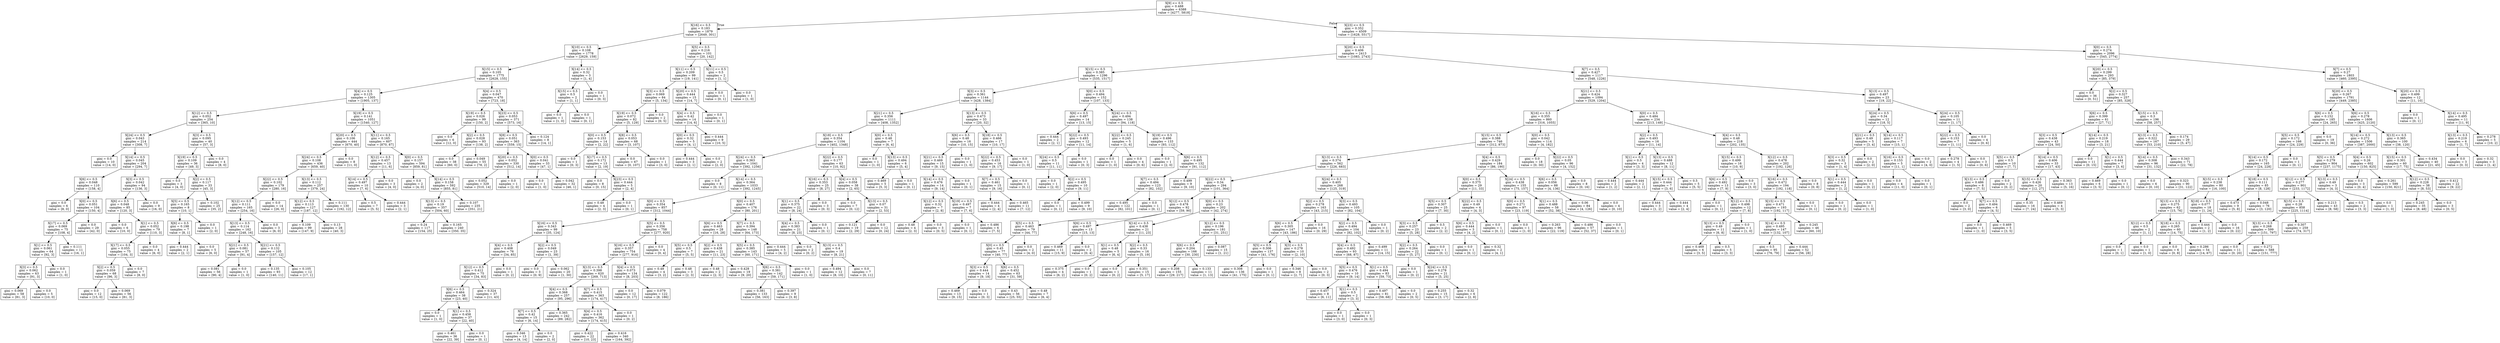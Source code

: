 digraph Tree {
node [shape=box] ;
0 [label="X[9] <= 0.5\ngini = 0.488\nsamples = 6388\nvalue = [4277, 5818]"] ;
1 [label="X[16] <= 0.5\ngini = 0.183\nsamples = 1879\nvalue = [2649, 301]"] ;
0 -> 1 [labeldistance=2.5, labelangle=45, headlabel="True"] ;
2 [label="X[10] <= 0.5\ngini = 0.108\nsamples = 1778\nvalue = [2629, 159]"] ;
1 -> 2 ;
3 [label="X[15] <= 0.5\ngini = 0.105\nsamples = 1775\nvalue = [2628, 155]"] ;
2 -> 3 ;
4 [label="X[4] <= 0.5\ngini = 0.125\nsamples = 1305\nvalue = [1905, 137]"] ;
3 -> 4 ;
5 [label="X[12] <= 0.5\ngini = 0.052\nsamples = 254\nvalue = [365, 10]"] ;
4 -> 5 ;
6 [label="X[24] <= 0.5\ngini = 0.043\nsamples = 214\nvalue = [308, 7]"] ;
5 -> 6 ;
7 [label="gini = 0.0\nsamples = 10\nvalue = [14, 0]"] ;
6 -> 7 ;
8 [label="X[14] <= 0.5\ngini = 0.045\nsamples = 204\nvalue = [294, 7]"] ;
6 -> 8 ;
9 [label="X[6] <= 0.5\ngini = 0.048\nsamples = 110\nvalue = [158, 4]"] ;
8 -> 9 ;
10 [label="gini = 0.0\nsamples = 6\nvalue = [8, 0]"] ;
9 -> 10 ;
11 [label="X[0] <= 0.5\ngini = 0.051\nsamples = 104\nvalue = [150, 4]"] ;
9 -> 11 ;
12 [label="X[17] <= 0.5\ngini = 0.069\nsamples = 75\nvalue = [108, 4]"] ;
11 -> 12 ;
13 [label="X[1] <= 0.5\ngini = 0.061\nsamples = 64\nvalue = [92, 3]"] ;
12 -> 13 ;
14 [label="X[3] <= 0.5\ngini = 0.062\nsamples = 63\nvalue = [91, 3]"] ;
13 -> 14 ;
15 [label="gini = 0.069\nsamples = 58\nvalue = [81, 3]"] ;
14 -> 15 ;
16 [label="gini = 0.0\nsamples = 5\nvalue = [10, 0]"] ;
14 -> 16 ;
17 [label="gini = 0.0\nsamples = 1\nvalue = [1, 0]"] ;
13 -> 17 ;
18 [label="gini = 0.111\nsamples = 11\nvalue = [16, 1]"] ;
12 -> 18 ;
19 [label="gini = 0.0\nsamples = 29\nvalue = [42, 0]"] ;
11 -> 19 ;
20 [label="X[3] <= 0.5\ngini = 0.042\nsamples = 94\nvalue = [136, 3]"] ;
8 -> 20 ;
21 [label="X[6] <= 0.5\ngini = 0.048\nsamples = 85\nvalue = [120, 3]"] ;
20 -> 21 ;
22 [label="gini = 0.0\nsamples = 6\nvalue = [10, 0]"] ;
21 -> 22 ;
23 [label="X[1] <= 0.5\ngini = 0.052\nsamples = 79\nvalue = [110, 3]"] ;
21 -> 23 ;
24 [label="X[17] <= 0.5\ngini = 0.055\nsamples = 75\nvalue = [104, 3]"] ;
23 -> 24 ;
25 [label="X[2] <= 0.5\ngini = 0.059\nsamples = 68\nvalue = [96, 3]"] ;
24 -> 25 ;
26 [label="gini = 0.0\nsamples = 12\nvalue = [15, 0]"] ;
25 -> 26 ;
27 [label="gini = 0.069\nsamples = 56\nvalue = [81, 3]"] ;
25 -> 27 ;
28 [label="gini = 0.0\nsamples = 7\nvalue = [8, 0]"] ;
24 -> 28 ;
29 [label="gini = 0.0\nsamples = 4\nvalue = [6, 0]"] ;
23 -> 29 ;
30 [label="gini = 0.0\nsamples = 9\nvalue = [16, 0]"] ;
20 -> 30 ;
31 [label="X[3] <= 0.5\ngini = 0.095\nsamples = 40\nvalue = [57, 3]"] ;
5 -> 31 ;
32 [label="X[19] <= 0.5\ngini = 0.109\nsamples = 36\nvalue = [49, 3]"] ;
31 -> 32 ;
33 [label="gini = 0.0\nsamples = 3\nvalue = [4, 0]"] ;
32 -> 33 ;
34 [label="X[2] <= 0.5\ngini = 0.117\nsamples = 33\nvalue = [45, 3]"] ;
32 -> 34 ;
35 [label="X[5] <= 0.5\ngini = 0.165\nsamples = 8\nvalue = [10, 1]"] ;
34 -> 35 ;
36 [label="X[6] <= 0.5\ngini = 0.198\nsamples = 7\nvalue = [8, 1]"] ;
35 -> 36 ;
37 [label="gini = 0.444\nsamples = 2\nvalue = [2, 1]"] ;
36 -> 37 ;
38 [label="gini = 0.0\nsamples = 5\nvalue = [6, 0]"] ;
36 -> 38 ;
39 [label="gini = 0.0\nsamples = 1\nvalue = [2, 0]"] ;
35 -> 39 ;
40 [label="gini = 0.102\nsamples = 25\nvalue = [35, 2]"] ;
34 -> 40 ;
41 [label="gini = 0.0\nsamples = 4\nvalue = [8, 0]"] ;
31 -> 41 ;
42 [label="X[19] <= 0.5\ngini = 0.141\nsamples = 1051\nvalue = [1540, 127]"] ;
4 -> 42 ;
43 [label="X[20] <= 0.5\ngini = 0.106\nsamples = 444\nvalue = [670, 40]"] ;
42 -> 43 ;
44 [label="X[24] <= 0.5\ngini = 0.108\nsamples = 436\nvalue = [659, 40]"] ;
43 -> 44 ;
45 [label="X[22] <= 0.5\ngini = 0.102\nsamples = 179\nvalue = [280, 16]"] ;
44 -> 45 ;
46 [label="X[12] <= 0.5\ngini = 0.111\nsamples = 165\nvalue = [254, 16]"] ;
45 -> 46 ;
47 [label="X[13] <= 0.5\ngini = 0.114\nsamples = 162\nvalue = [248, 16]"] ;
46 -> 47 ;
48 [label="X[21] <= 0.5\ngini = 0.081\nsamples = 57\nvalue = [91, 4]"] ;
47 -> 48 ;
49 [label="gini = 0.081\nsamples = 56\nvalue = [90, 4]"] ;
48 -> 49 ;
50 [label="gini = 0.0\nsamples = 1\nvalue = [1, 0]"] ;
48 -> 50 ;
51 [label="X[21] <= 0.5\ngini = 0.132\nsamples = 105\nvalue = [157, 12]"] ;
47 -> 51 ;
52 [label="gini = 0.135\nsamples = 93\nvalue = [140, 11]"] ;
51 -> 52 ;
53 [label="gini = 0.105\nsamples = 12\nvalue = [17, 1]"] ;
51 -> 53 ;
54 [label="gini = 0.0\nsamples = 3\nvalue = [6, 0]"] ;
46 -> 54 ;
55 [label="gini = 0.0\nsamples = 14\nvalue = [26, 0]"] ;
45 -> 55 ;
56 [label="X[13] <= 0.5\ngini = 0.112\nsamples = 257\nvalue = [379, 24]"] ;
44 -> 56 ;
57 [label="X[12] <= 0.5\ngini = 0.113\nsamples = 127\nvalue = [187, 12]"] ;
56 -> 57 ;
58 [label="gini = 0.109\nsamples = 99\nvalue = [147, 9]"] ;
57 -> 58 ;
59 [label="gini = 0.13\nsamples = 28\nvalue = [40, 3]"] ;
57 -> 59 ;
60 [label="gini = 0.111\nsamples = 130\nvalue = [192, 12]"] ;
56 -> 60 ;
61 [label="gini = 0.0\nsamples = 8\nvalue = [11, 0]"] ;
43 -> 61 ;
62 [label="X[11] <= 0.5\ngini = 0.165\nsamples = 607\nvalue = [870, 87]"] ;
42 -> 62 ;
63 [label="X[12] <= 0.5\ngini = 0.457\nsamples = 13\nvalue = [11, 6]"] ;
62 -> 63 ;
64 [label="X[14] <= 0.5\ngini = 0.497\nsamples = 10\nvalue = [7, 6]"] ;
63 -> 64 ;
65 [label="gini = 0.5\nsamples = 7\nvalue = [5, 5]"] ;
64 -> 65 ;
66 [label="gini = 0.444\nsamples = 3\nvalue = [2, 1]"] ;
64 -> 66 ;
67 [label="gini = 0.0\nsamples = 3\nvalue = [4, 0]"] ;
63 -> 67 ;
68 [label="X[0] <= 0.5\ngini = 0.157\nsamples = 594\nvalue = [859, 81]"] ;
62 -> 68 ;
69 [label="gini = 0.0\nsamples = 2\nvalue = [4, 0]"] ;
68 -> 69 ;
70 [label="X[14] <= 0.5\ngini = 0.158\nsamples = 592\nvalue = [855, 81]"] ;
68 -> 70 ;
71 [label="X[13] <= 0.5\ngini = 0.19\nsamples = 357\nvalue = [504, 60]"] ;
70 -> 71 ;
72 [label="gini = 0.24\nsamples = 117\nvalue = [154, 25]"] ;
71 -> 72 ;
73 [label="gini = 0.165\nsamples = 240\nvalue = [350, 35]"] ;
71 -> 73 ;
74 [label="gini = 0.107\nsamples = 235\nvalue = [351, 21]"] ;
70 -> 74 ;
75 [label="X[4] <= 0.5\ngini = 0.047\nsamples = 470\nvalue = [723, 18]"] ;
3 -> 75 ;
76 [label="X[19] <= 0.5\ngini = 0.026\nsamples = 99\nvalue = [150, 2]"] ;
75 -> 76 ;
77 [label="gini = 0.0\nsamples = 6\nvalue = [12, 0]"] ;
76 -> 77 ;
78 [label="X[2] <= 0.5\ngini = 0.028\nsamples = 93\nvalue = [138, 2]"] ;
76 -> 78 ;
79 [label="gini = 0.0\nsamples = 38\nvalue = [60, 0]"] ;
78 -> 79 ;
80 [label="gini = 0.049\nsamples = 55\nvalue = [78, 2]"] ;
78 -> 80 ;
81 [label="X[23] <= 0.5\ngini = 0.053\nsamples = 371\nvalue = [573, 16]"] ;
75 -> 81 ;
82 [label="X[8] <= 0.5\ngini = 0.051\nsamples = 363\nvalue = [559, 15]"] ;
81 -> 82 ;
83 [label="X[20] <= 0.5\ngini = 0.052\nsamples = 330\nvalue = [512, 14]"] ;
82 -> 83 ;
84 [label="gini = 0.052\nsamples = 329\nvalue = [510, 14]"] ;
83 -> 84 ;
85 [label="gini = 0.0\nsamples = 1\nvalue = [2, 0]"] ;
83 -> 85 ;
86 [label="X[0] <= 0.5\ngini = 0.041\nsamples = 33\nvalue = [47, 1]"] ;
82 -> 86 ;
87 [label="gini = 0.0\nsamples = 1\nvalue = [1, 0]"] ;
86 -> 87 ;
88 [label="gini = 0.042\nsamples = 32\nvalue = [46, 1]"] ;
86 -> 88 ;
89 [label="gini = 0.124\nsamples = 8\nvalue = [14, 1]"] ;
81 -> 89 ;
90 [label="X[14] <= 0.5\ngini = 0.32\nsamples = 3\nvalue = [1, 4]"] ;
2 -> 90 ;
91 [label="X[15] <= 0.5\ngini = 0.5\nsamples = 2\nvalue = [1, 1]"] ;
90 -> 91 ;
92 [label="gini = 0.0\nsamples = 1\nvalue = [1, 0]"] ;
91 -> 92 ;
93 [label="gini = 0.0\nsamples = 1\nvalue = [0, 1]"] ;
91 -> 93 ;
94 [label="gini = 0.0\nsamples = 1\nvalue = [0, 3]"] ;
90 -> 94 ;
95 [label="X[5] <= 0.5\ngini = 0.216\nsamples = 101\nvalue = [20, 142]"] ;
1 -> 95 ;
96 [label="X[11] <= 0.5\ngini = 0.209\nsamples = 99\nvalue = [19, 141]"] ;
95 -> 96 ;
97 [label="X[3] <= 0.5\ngini = 0.069\nsamples = 84\nvalue = [5, 134]"] ;
96 -> 97 ;
98 [label="X[19] <= 0.5\ngini = 0.072\nsamples = 82\nvalue = [5, 129]"] ;
97 -> 98 ;
99 [label="X[0] <= 0.5\ngini = 0.153\nsamples = 14\nvalue = [2, 22]"] ;
98 -> 99 ;
100 [label="gini = 0.0\nsamples = 1\nvalue = [0, 3]"] ;
99 -> 100 ;
101 [label="X[17] <= 0.5\ngini = 0.172\nsamples = 13\nvalue = [2, 19]"] ;
99 -> 101 ;
102 [label="gini = 0.0\nsamples = 8\nvalue = [0, 15]"] ;
101 -> 102 ;
103 [label="X[23] <= 0.5\ngini = 0.444\nsamples = 5\nvalue = [2, 4]"] ;
101 -> 103 ;
104 [label="gini = 0.48\nsamples = 4\nvalue = [2, 3]"] ;
103 -> 104 ;
105 [label="gini = 0.0\nsamples = 1\nvalue = [0, 1]"] ;
103 -> 105 ;
106 [label="X[8] <= 0.5\ngini = 0.053\nsamples = 68\nvalue = [3, 107]"] ;
98 -> 106 ;
107 [label="gini = 0.0\nsamples = 67\nvalue = [0, 107]"] ;
106 -> 107 ;
108 [label="gini = 0.0\nsamples = 1\nvalue = [3, 0]"] ;
106 -> 108 ;
109 [label="gini = 0.0\nsamples = 2\nvalue = [0, 5]"] ;
97 -> 109 ;
110 [label="X[20] <= 0.5\ngini = 0.444\nsamples = 15\nvalue = [14, 7]"] ;
96 -> 110 ;
111 [label="X[4] <= 0.5\ngini = 0.42\nsamples = 14\nvalue = [14, 6]"] ;
110 -> 111 ;
112 [label="X[0] <= 0.5\ngini = 0.32\nsamples = 5\nvalue = [4, 1]"] ;
111 -> 112 ;
113 [label="gini = 0.444\nsamples = 3\nvalue = [2, 1]"] ;
112 -> 113 ;
114 [label="gini = 0.0\nsamples = 2\nvalue = [2, 0]"] ;
112 -> 114 ;
115 [label="gini = 0.444\nsamples = 9\nvalue = [10, 5]"] ;
111 -> 115 ;
116 [label="gini = 0.0\nsamples = 1\nvalue = [0, 1]"] ;
110 -> 116 ;
117 [label="X[11] <= 0.5\ngini = 0.5\nsamples = 2\nvalue = [1, 1]"] ;
95 -> 117 ;
118 [label="gini = 0.0\nsamples = 1\nvalue = [0, 1]"] ;
117 -> 118 ;
119 [label="gini = 0.0\nsamples = 1\nvalue = [1, 0]"] ;
117 -> 119 ;
120 [label="X[23] <= 0.5\ngini = 0.352\nsamples = 4509\nvalue = [1628, 5517]"] ;
0 -> 120 [labeldistance=2.5, labelangle=-45, headlabel="False"] ;
121 [label="X[20] <= 0.5\ngini = 0.406\nsamples = 2413\nvalue = [1083, 2743]"] ;
120 -> 121 ;
122 [label="X[15] <= 0.5\ngini = 0.385\nsamples = 1296\nvalue = [535, 1517]"] ;
121 -> 122 ;
123 [label="X[3] <= 0.5\ngini = 0.361\nsamples = 1144\nvalue = [428, 1384]"] ;
122 -> 123 ;
124 [label="X[21] <= 0.5\ngini = 0.356\nsamples = 1111\nvalue = [408, 1352]"] ;
123 -> 124 ;
125 [label="X[18] <= 0.5\ngini = 0.354\nsamples = 1104\nvalue = [402, 1348]"] ;
124 -> 125 ;
126 [label="X[24] <= 0.5\ngini = 0.363\nsamples = 1041\nvalue = [392, 1256]"] ;
125 -> 126 ;
127 [label="gini = 0.0\nsamples = 8\nvalue = [0, 11]"] ;
126 -> 127 ;
128 [label="X[14] <= 0.5\ngini = 0.364\nsamples = 1033\nvalue = [392, 1245]"] ;
126 -> 128 ;
129 [label="X[0] <= 0.5\ngini = 0.354\nsamples = 857\nvalue = [312, 1044]"] ;
128 -> 129 ;
130 [label="X[16] <= 0.5\ngini = 0.343\nsamples = 99\nvalue = [35, 124]"] ;
129 -> 130 ;
131 [label="X[4] <= 0.5\ngini = 0.408\nsamples = 76\nvalue = [34, 85]"] ;
130 -> 131 ;
132 [label="X[12] <= 0.5\ngini = 0.412\nsamples = 75\nvalue = [34, 83]"] ;
131 -> 132 ;
133 [label="X[6] <= 0.5\ngini = 0.464\nsamples = 38\nvalue = [23, 40]"] ;
132 -> 133 ;
134 [label="gini = 0.0\nsamples = 1\nvalue = [1, 0]"] ;
133 -> 134 ;
135 [label="X[1] <= 0.5\ngini = 0.458\nsamples = 37\nvalue = [22, 40]"] ;
133 -> 135 ;
136 [label="gini = 0.461\nsamples = 36\nvalue = [22, 39]"] ;
135 -> 136 ;
137 [label="gini = 0.0\nsamples = 1\nvalue = [0, 1]"] ;
135 -> 137 ;
138 [label="gini = 0.324\nsamples = 37\nvalue = [11, 43]"] ;
132 -> 138 ;
139 [label="gini = 0.0\nsamples = 1\nvalue = [0, 2]"] ;
131 -> 139 ;
140 [label="X[2] <= 0.5\ngini = 0.049\nsamples = 23\nvalue = [1, 39]"] ;
130 -> 140 ;
141 [label="gini = 0.0\nsamples = 3\nvalue = [0, 9]"] ;
140 -> 141 ;
142 [label="gini = 0.062\nsamples = 20\nvalue = [1, 30]"] ;
140 -> 142 ;
143 [label="X[5] <= 0.5\ngini = 0.356\nsamples = 758\nvalue = [277, 920]"] ;
129 -> 143 ;
144 [label="X[16] <= 0.5\ngini = 0.357\nsamples = 754\nvalue = [277, 916]"] ;
143 -> 144 ;
145 [label="X[13] <= 0.5\ngini = 0.398\nsamples = 620\nvalue = [269, 713]"] ;
144 -> 145 ;
146 [label="X[4] <= 0.5\ngini = 0.368\nsamples = 257\nvalue = [95, 296]"] ;
145 -> 146 ;
147 [label="X[7] <= 0.5\ngini = 0.42\nsamples = 15\nvalue = [6, 14]"] ;
146 -> 147 ;
148 [label="gini = 0.346\nsamples = 13\nvalue = [4, 14]"] ;
147 -> 148 ;
149 [label="gini = 0.0\nsamples = 2\nvalue = [2, 0]"] ;
147 -> 149 ;
150 [label="gini = 0.365\nsamples = 242\nvalue = [89, 282]"] ;
146 -> 150 ;
151 [label="X[7] <= 0.5\ngini = 0.415\nsamples = 363\nvalue = [174, 417]"] ;
145 -> 151 ;
152 [label="X[4] <= 0.5\ngini = 0.416\nsamples = 362\nvalue = [174, 415]"] ;
151 -> 152 ;
153 [label="gini = 0.422\nsamples = 22\nvalue = [10, 23]"] ;
152 -> 153 ;
154 [label="gini = 0.416\nsamples = 340\nvalue = [164, 392]"] ;
152 -> 154 ;
155 [label="gini = 0.0\nsamples = 1\nvalue = [0, 2]"] ;
151 -> 155 ;
156 [label="X[4] <= 0.5\ngini = 0.073\nsamples = 134\nvalue = [8, 203]"] ;
144 -> 156 ;
157 [label="gini = 0.0\nsamples = 12\nvalue = [0, 17]"] ;
156 -> 157 ;
158 [label="gini = 0.079\nsamples = 122\nvalue = [8, 186]"] ;
156 -> 158 ;
159 [label="gini = 0.0\nsamples = 4\nvalue = [0, 4]"] ;
143 -> 159 ;
160 [label="X[0] <= 0.5\ngini = 0.407\nsamples = 176\nvalue = [80, 201]"] ;
128 -> 160 ;
161 [label="X[6] <= 0.5\ngini = 0.463\nsamples = 28\nvalue = [16, 28]"] ;
160 -> 161 ;
162 [label="X[5] <= 0.5\ngini = 0.5\nsamples = 7\nvalue = [5, 5]"] ;
161 -> 162 ;
163 [label="gini = 0.48\nsamples = 4\nvalue = [3, 2]"] ;
162 -> 163 ;
164 [label="gini = 0.48\nsamples = 3\nvalue = [2, 3]"] ;
162 -> 164 ;
165 [label="X[2] <= 0.5\ngini = 0.438\nsamples = 21\nvalue = [11, 23]"] ;
161 -> 165 ;
166 [label="gini = 0.48\nsamples = 2\nvalue = [2, 3]"] ;
165 -> 166 ;
167 [label="gini = 0.428\nsamples = 19\nvalue = [9, 20]"] ;
165 -> 167 ;
168 [label="X[7] <= 0.5\ngini = 0.394\nsamples = 148\nvalue = [64, 173]"] ;
160 -> 168 ;
169 [label="X[5] <= 0.5\ngini = 0.385\nsamples = 143\nvalue = [60, 171]"] ;
168 -> 169 ;
170 [label="X[6] <= 0.5\ngini = 0.381\nsamples = 142\nvalue = [59, 171]"] ;
169 -> 170 ;
171 [label="gini = 0.381\nsamples = 133\nvalue = [56, 163]"] ;
170 -> 171 ;
172 [label="gini = 0.397\nsamples = 9\nvalue = [3, 8]"] ;
170 -> 172 ;
173 [label="gini = 0.0\nsamples = 1\nvalue = [1, 0]"] ;
169 -> 173 ;
174 [label="gini = 0.444\nsamples = 5\nvalue = [4, 2]"] ;
168 -> 174 ;
175 [label="X[22] <= 0.5\ngini = 0.177\nsamples = 63\nvalue = [10, 92]"] ;
125 -> 175 ;
176 [label="X[16] <= 0.5\ngini = 0.353\nsamples = 25\nvalue = [8, 27]"] ;
175 -> 176 ;
177 [label="X[1] <= 0.5\ngini = 0.375\nsamples = 22\nvalue = [8, 24]"] ;
176 -> 177 ;
178 [label="X[4] <= 0.5\ngini = 0.383\nsamples = 21\nvalue = [8, 23]"] ;
177 -> 178 ;
179 [label="gini = 0.0\nsamples = 2\nvalue = [0, 2]"] ;
178 -> 179 ;
180 [label="X[13] <= 0.5\ngini = 0.4\nsamples = 19\nvalue = [8, 21]"] ;
178 -> 180 ;
181 [label="gini = 0.494\nsamples = 12\nvalue = [8, 10]"] ;
180 -> 181 ;
182 [label="gini = 0.0\nsamples = 7\nvalue = [0, 11]"] ;
180 -> 182 ;
183 [label="gini = 0.0\nsamples = 1\nvalue = [0, 1]"] ;
177 -> 183 ;
184 [label="gini = 0.0\nsamples = 3\nvalue = [0, 3]"] ;
176 -> 184 ;
185 [label="X[4] <= 0.5\ngini = 0.058\nsamples = 38\nvalue = [2, 65]"] ;
175 -> 185 ;
186 [label="gini = 0.0\nsamples = 7\nvalue = [0, 12]"] ;
185 -> 186 ;
187 [label="X[13] <= 0.5\ngini = 0.07\nsamples = 31\nvalue = [2, 53]"] ;
185 -> 187 ;
188 [label="gini = 0.121\nsamples = 19\nvalue = [2, 29]"] ;
187 -> 188 ;
189 [label="gini = 0.0\nsamples = 12\nvalue = [0, 24]"] ;
187 -> 189 ;
190 [label="X[0] <= 0.5\ngini = 0.48\nsamples = 7\nvalue = [6, 4]"] ;
124 -> 190 ;
191 [label="gini = 0.0\nsamples = 1\nvalue = [1, 0]"] ;
190 -> 191 ;
192 [label="X[13] <= 0.5\ngini = 0.494\nsamples = 6\nvalue = [5, 4]"] ;
190 -> 192 ;
193 [label="gini = 0.469\nsamples = 5\nvalue = [5, 3]"] ;
192 -> 193 ;
194 [label="gini = 0.0\nsamples = 1\nvalue = [0, 1]"] ;
192 -> 194 ;
195 [label="X[13] <= 0.5\ngini = 0.473\nsamples = 33\nvalue = [20, 32]"] ;
123 -> 195 ;
196 [label="X[6] <= 0.5\ngini = 0.48\nsamples = 16\nvalue = [10, 15]"] ;
195 -> 196 ;
197 [label="X[21] <= 0.5\ngini = 0.469\nsamples = 15\nvalue = [9, 15]"] ;
196 -> 197 ;
198 [label="X[14] <= 0.5\ngini = 0.476\nsamples = 14\nvalue = [9, 14]"] ;
197 -> 198 ;
199 [label="X[12] <= 0.5\ngini = 0.32\nsamples = 7\nvalue = [2, 8]"] ;
198 -> 199 ;
200 [label="gini = 0.48\nsamples = 4\nvalue = [2, 3]"] ;
199 -> 200 ;
201 [label="gini = 0.0\nsamples = 3\nvalue = [0, 5]"] ;
199 -> 201 ;
202 [label="X[19] <= 0.5\ngini = 0.497\nsamples = 7\nvalue = [7, 6]"] ;
198 -> 202 ;
203 [label="gini = 0.0\nsamples = 1\nvalue = [0, 1]"] ;
202 -> 203 ;
204 [label="gini = 0.486\nsamples = 6\nvalue = [7, 5]"] ;
202 -> 204 ;
205 [label="gini = 0.0\nsamples = 1\nvalue = [0, 1]"] ;
197 -> 205 ;
206 [label="gini = 0.0\nsamples = 1\nvalue = [1, 0]"] ;
196 -> 206 ;
207 [label="X[18] <= 0.5\ngini = 0.466\nsamples = 17\nvalue = [10, 17]"] ;
195 -> 207 ;
208 [label="X[22] <= 0.5\ngini = 0.453\nsamples = 16\nvalue = [9, 17]"] ;
207 -> 208 ;
209 [label="X[7] <= 0.5\ngini = 0.461\nsamples = 15\nvalue = [9, 16]"] ;
208 -> 209 ;
210 [label="gini = 0.444\nsamples = 4\nvalue = [2, 4]"] ;
209 -> 210 ;
211 [label="gini = 0.465\nsamples = 11\nvalue = [7, 12]"] ;
209 -> 211 ;
212 [label="gini = 0.0\nsamples = 1\nvalue = [0, 1]"] ;
208 -> 212 ;
213 [label="gini = 0.0\nsamples = 1\nvalue = [1, 0]"] ;
207 -> 213 ;
214 [label="X[0] <= 0.5\ngini = 0.494\nsamples = 152\nvalue = [107, 133]"] ;
122 -> 214 ;
215 [label="X[6] <= 0.5\ngini = 0.497\nsamples = 14\nvalue = [13, 15]"] ;
214 -> 215 ;
216 [label="gini = 0.444\nsamples = 2\nvalue = [2, 1]"] ;
215 -> 216 ;
217 [label="X[22] <= 0.5\ngini = 0.493\nsamples = 12\nvalue = [11, 14]"] ;
215 -> 217 ;
218 [label="X[24] <= 0.5\ngini = 0.5\nsamples = 11\nvalue = [11, 11]"] ;
217 -> 218 ;
219 [label="gini = 0.0\nsamples = 1\nvalue = [2, 0]"] ;
218 -> 219 ;
220 [label="X[2] <= 0.5\ngini = 0.495\nsamples = 10\nvalue = [9, 11]"] ;
218 -> 220 ;
221 [label="gini = 0.0\nsamples = 1\nvalue = [0, 1]"] ;
220 -> 221 ;
222 [label="gini = 0.499\nsamples = 9\nvalue = [9, 10]"] ;
220 -> 222 ;
223 [label="gini = 0.0\nsamples = 1\nvalue = [0, 3]"] ;
217 -> 223 ;
224 [label="X[24] <= 0.5\ngini = 0.494\nsamples = 138\nvalue = [94, 118]"] ;
214 -> 224 ;
225 [label="X[22] <= 0.5\ngini = 0.245\nsamples = 5\nvalue = [1, 6]"] ;
224 -> 225 ;
226 [label="gini = 0.0\nsamples = 1\nvalue = [1, 0]"] ;
225 -> 226 ;
227 [label="gini = 0.0\nsamples = 4\nvalue = [0, 6]"] ;
225 -> 227 ;
228 [label="X[19] <= 0.5\ngini = 0.496\nsamples = 133\nvalue = [93, 112]"] ;
224 -> 228 ;
229 [label="gini = 0.0\nsamples = 1\nvalue = [2, 0]"] ;
228 -> 229 ;
230 [label="X[6] <= 0.5\ngini = 0.495\nsamples = 132\nvalue = [91, 112]"] ;
228 -> 230 ;
231 [label="X[7] <= 0.5\ngini = 0.494\nsamples = 123\nvalue = [82, 102]"] ;
230 -> 231 ;
232 [label="gini = 0.495\nsamples = 122\nvalue = [82, 101]"] ;
231 -> 232 ;
233 [label="gini = 0.0\nsamples = 1\nvalue = [0, 1]"] ;
231 -> 233 ;
234 [label="gini = 0.499\nsamples = 9\nvalue = [9, 10]"] ;
230 -> 234 ;
235 [label="X[7] <= 0.5\ngini = 0.427\nsamples = 1117\nvalue = [548, 1226]"] ;
121 -> 235 ;
236 [label="X[21] <= 0.5\ngini = 0.424\nsamples = 1094\nvalue = [529, 1204]"] ;
235 -> 236 ;
237 [label="X[16] <= 0.5\ngini = 0.355\nsamples = 860\nvalue = [316, 1055]"] ;
236 -> 237 ;
238 [label="X[15] <= 0.5\ngini = 0.388\nsamples = 746\nvalue = [312, 873]"] ;
237 -> 238 ;
239 [label="X[13] <= 0.5\ngini = 0.374\nsamples = 562\nvalue = [226, 683]"] ;
238 -> 239 ;
240 [label="X[22] <= 0.5\ngini = 0.34\nsamples = 294\nvalue = [101, 364]"] ;
239 -> 240 ;
241 [label="X[12] <= 0.5\ngini = 0.478\nsamples = 92\nvalue = [59, 90]"] ;
240 -> 241 ;
242 [label="X[5] <= 0.5\ngini = 0.463\nsamples = 79\nvalue = [44, 77]"] ;
241 -> 242 ;
243 [label="X[0] <= 0.5\ngini = 0.45\nsamples = 77\nvalue = [40, 77]"] ;
242 -> 243 ;
244 [label="X[3] <= 0.5\ngini = 0.444\nsamples = 14\nvalue = [9, 18]"] ;
243 -> 244 ;
245 [label="gini = 0.469\nsamples = 13\nvalue = [9, 15]"] ;
244 -> 245 ;
246 [label="gini = 0.0\nsamples = 1\nvalue = [0, 3]"] ;
244 -> 246 ;
247 [label="X[6] <= 0.5\ngini = 0.452\nsamples = 63\nvalue = [31, 59]"] ;
243 -> 247 ;
248 [label="gini = 0.43\nsamples = 56\nvalue = [25, 55]"] ;
247 -> 248 ;
249 [label="gini = 0.48\nsamples = 7\nvalue = [6, 4]"] ;
247 -> 249 ;
250 [label="gini = 0.0\nsamples = 2\nvalue = [4, 0]"] ;
242 -> 250 ;
251 [label="X[6] <= 0.5\ngini = 0.497\nsamples = 13\nvalue = [15, 13]"] ;
241 -> 251 ;
252 [label="gini = 0.469\nsamples = 11\nvalue = [15, 9]"] ;
251 -> 252 ;
253 [label="gini = 0.0\nsamples = 2\nvalue = [0, 4]"] ;
251 -> 253 ;
254 [label="X[0] <= 0.5\ngini = 0.23\nsamples = 202\nvalue = [42, 274]"] ;
240 -> 254 ;
255 [label="X[14] <= 0.5\ngini = 0.438\nsamples = 21\nvalue = [11, 23]"] ;
254 -> 255 ;
256 [label="X[1] <= 0.5\ngini = 0.48\nsamples = 5\nvalue = [6, 4]"] ;
255 -> 256 ;
257 [label="gini = 0.375\nsamples = 4\nvalue = [6, 2]"] ;
256 -> 257 ;
258 [label="gini = 0.0\nsamples = 1\nvalue = [0, 2]"] ;
256 -> 258 ;
259 [label="X[2] <= 0.5\ngini = 0.33\nsamples = 16\nvalue = [5, 19]"] ;
255 -> 259 ;
260 [label="gini = 0.0\nsamples = 1\nvalue = [0, 2]"] ;
259 -> 260 ;
261 [label="gini = 0.351\nsamples = 15\nvalue = [5, 17]"] ;
259 -> 261 ;
262 [label="X[12] <= 0.5\ngini = 0.196\nsamples = 181\nvalue = [31, 251]"] ;
254 -> 262 ;
263 [label="X[6] <= 0.5\ngini = 0.204\nsamples = 166\nvalue = [30, 230]"] ;
262 -> 263 ;
264 [label="gini = 0.208\nsamples = 155\nvalue = [29, 217]"] ;
263 -> 264 ;
265 [label="gini = 0.133\nsamples = 11\nvalue = [1, 13]"] ;
263 -> 265 ;
266 [label="gini = 0.087\nsamples = 15\nvalue = [1, 21]"] ;
262 -> 266 ;
267 [label="X[24] <= 0.5\ngini = 0.405\nsamples = 268\nvalue = [125, 319]"] ;
239 -> 267 ;
268 [label="X[2] <= 0.5\ngini = 0.278\nsamples = 163\nvalue = [43, 215]"] ;
267 -> 268 ;
269 [label="X[6] <= 0.5\ngini = 0.305\nsamples = 147\nvalue = [43, 186]"] ;
268 -> 269 ;
270 [label="X[5] <= 0.5\ngini = 0.306\nsamples = 137\nvalue = [41, 176]"] ;
269 -> 270 ;
271 [label="gini = 0.308\nsamples = 136\nvalue = [41, 175]"] ;
270 -> 271 ;
272 [label="gini = 0.0\nsamples = 1\nvalue = [0, 1]"] ;
270 -> 272 ;
273 [label="X[3] <= 0.5\ngini = 0.278\nsamples = 10\nvalue = [2, 10]"] ;
269 -> 273 ;
274 [label="gini = 0.346\nsamples = 8\nvalue = [2, 7]"] ;
273 -> 274 ;
275 [label="gini = 0.0\nsamples = 2\nvalue = [0, 3]"] ;
273 -> 275 ;
276 [label="gini = 0.0\nsamples = 16\nvalue = [0, 29]"] ;
268 -> 276 ;
277 [label="X[3] <= 0.5\ngini = 0.493\nsamples = 105\nvalue = [82, 104]"] ;
267 -> 277 ;
278 [label="X[2] <= 0.5\ngini = 0.494\nsamples = 104\nvalue = [82, 102]"] ;
277 -> 278 ;
279 [label="X[4] <= 0.5\ngini = 0.492\nsamples = 93\nvalue = [68, 87]"] ;
278 -> 279 ;
280 [label="X[5] <= 0.5\ngini = 0.476\nsamples = 10\nvalue = [9, 14]"] ;
279 -> 280 ;
281 [label="gini = 0.457\nsamples = 8\nvalue = [6, 11]"] ;
280 -> 281 ;
282 [label="X[1] <= 0.5\ngini = 0.5\nsamples = 2\nvalue = [3, 3]"] ;
280 -> 282 ;
283 [label="gini = 0.0\nsamples = 1\nvalue = [3, 0]"] ;
282 -> 283 ;
284 [label="gini = 0.0\nsamples = 1\nvalue = [0, 3]"] ;
282 -> 284 ;
285 [label="X[1] <= 0.5\ngini = 0.494\nsamples = 83\nvalue = [59, 73]"] ;
279 -> 285 ;
286 [label="gini = 0.497\nsamples = 81\nvalue = [59, 68]"] ;
285 -> 286 ;
287 [label="gini = 0.0\nsamples = 2\nvalue = [0, 5]"] ;
285 -> 287 ;
288 [label="gini = 0.499\nsamples = 11\nvalue = [14, 15]"] ;
278 -> 288 ;
289 [label="gini = 0.0\nsamples = 1\nvalue = [0, 2]"] ;
277 -> 289 ;
290 [label="X[4] <= 0.5\ngini = 0.429\nsamples = 184\nvalue = [86, 190]"] ;
238 -> 290 ;
291 [label="X[0] <= 0.5\ngini = 0.375\nsamples = 29\nvalue = [11, 33]"] ;
290 -> 291 ;
292 [label="X[5] <= 0.5\ngini = 0.307\nsamples = 25\nvalue = [7, 30]"] ;
291 -> 292 ;
293 [label="X[3] <= 0.5\ngini = 0.257\nsamples = 23\nvalue = [5, 28]"] ;
292 -> 293 ;
294 [label="X[2] <= 0.5\ngini = 0.264\nsamples = 22\nvalue = [5, 27]"] ;
293 -> 294 ;
295 [label="gini = 0.0\nsamples = 1\nvalue = [0, 2]"] ;
294 -> 295 ;
296 [label="X[24] <= 0.5\ngini = 0.278\nsamples = 21\nvalue = [5, 25]"] ;
294 -> 296 ;
297 [label="gini = 0.255\nsamples = 15\nvalue = [3, 17]"] ;
296 -> 297 ;
298 [label="gini = 0.32\nsamples = 6\nvalue = [2, 8]"] ;
296 -> 298 ;
299 [label="gini = 0.0\nsamples = 1\nvalue = [0, 1]"] ;
293 -> 299 ;
300 [label="gini = 0.5\nsamples = 2\nvalue = [2, 2]"] ;
292 -> 300 ;
301 [label="X[22] <= 0.5\ngini = 0.49\nsamples = 4\nvalue = [4, 3]"] ;
291 -> 301 ;
302 [label="X[6] <= 0.5\ngini = 0.444\nsamples = 3\nvalue = [4, 2]"] ;
301 -> 302 ;
303 [label="gini = 0.0\nsamples = 1\nvalue = [0, 1]"] ;
302 -> 303 ;
304 [label="gini = 0.32\nsamples = 2\nvalue = [4, 1]"] ;
302 -> 304 ;
305 [label="gini = 0.0\nsamples = 1\nvalue = [0, 1]"] ;
301 -> 305 ;
306 [label="X[24] <= 0.5\ngini = 0.438\nsamples = 155\nvalue = [75, 157]"] ;
290 -> 306 ;
307 [label="X[0] <= 0.5\ngini = 0.271\nsamples = 97\nvalue = [23, 119]"] ;
306 -> 307 ;
308 [label="gini = 0.0\nsamples = 1\nvalue = [1, 0]"] ;
307 -> 308 ;
309 [label="gini = 0.263\nsamples = 96\nvalue = [22, 119]"] ;
307 -> 309 ;
310 [label="X[1] <= 0.5\ngini = 0.488\nsamples = 58\nvalue = [52, 38]"] ;
306 -> 310 ;
311 [label="gini = 0.486\nsamples = 57\nvalue = [52, 37]"] ;
310 -> 311 ;
312 [label="gini = 0.0\nsamples = 1\nvalue = [0, 1]"] ;
310 -> 312 ;
313 [label="X[0] <= 0.5\ngini = 0.042\nsamples = 114\nvalue = [4, 182]"] ;
237 -> 313 ;
314 [label="gini = 0.0\nsamples = 18\nvalue = [0, 30]"] ;
313 -> 314 ;
315 [label="X[22] <= 0.5\ngini = 0.05\nsamples = 96\nvalue = [4, 152]"] ;
313 -> 315 ;
316 [label="X[6] <= 0.5\ngini = 0.056\nsamples = 88\nvalue = [4, 136]"] ;
315 -> 316 ;
317 [label="gini = 0.06\nsamples = 84\nvalue = [4, 126]"] ;
316 -> 317 ;
318 [label="gini = 0.0\nsamples = 4\nvalue = [0, 10]"] ;
316 -> 318 ;
319 [label="gini = 0.0\nsamples = 8\nvalue = [0, 16]"] ;
315 -> 319 ;
320 [label="X[0] <= 0.5\ngini = 0.484\nsamples = 234\nvalue = [213, 149]"] ;
236 -> 320 ;
321 [label="X[2] <= 0.5\ngini = 0.493\nsamples = 16\nvalue = [11, 14]"] ;
320 -> 321 ;
322 [label="X[1] <= 0.5\ngini = 0.5\nsamples = 4\nvalue = [3, 3]"] ;
321 -> 322 ;
323 [label="gini = 0.444\nsamples = 2\nvalue = [1, 2]"] ;
322 -> 323 ;
324 [label="gini = 0.444\nsamples = 2\nvalue = [2, 1]"] ;
322 -> 324 ;
325 [label="X[13] <= 0.5\ngini = 0.488\nsamples = 12\nvalue = [8, 11]"] ;
321 -> 325 ;
326 [label="X[15] <= 0.5\ngini = 0.444\nsamples = 7\nvalue = [3, 6]"] ;
325 -> 326 ;
327 [label="gini = 0.444\nsamples = 3\nvalue = [1, 2]"] ;
326 -> 327 ;
328 [label="gini = 0.444\nsamples = 4\nvalue = [2, 4]"] ;
326 -> 328 ;
329 [label="gini = 0.5\nsamples = 5\nvalue = [5, 5]"] ;
325 -> 329 ;
330 [label="X[4] <= 0.5\ngini = 0.48\nsamples = 218\nvalue = [202, 135]"] ;
320 -> 330 ;
331 [label="X[15] <= 0.5\ngini = 0.499\nsamples = 16\nvalue = [10, 9]"] ;
330 -> 331 ;
332 [label="X[6] <= 0.5\ngini = 0.492\nsamples = 13\nvalue = [7, 9]"] ;
331 -> 332 ;
333 [label="gini = 0.0\nsamples = 1\nvalue = [0, 1]"] ;
332 -> 333 ;
334 [label="X[12] <= 0.5\ngini = 0.498\nsamples = 12\nvalue = [7, 8]"] ;
332 -> 334 ;
335 [label="X[13] <= 0.5\ngini = 0.49\nsamples = 11\nvalue = [6, 8]"] ;
334 -> 335 ;
336 [label="gini = 0.469\nsamples = 6\nvalue = [3, 5]"] ;
335 -> 336 ;
337 [label="gini = 0.5\nsamples = 5\nvalue = [3, 3]"] ;
335 -> 337 ;
338 [label="gini = 0.0\nsamples = 1\nvalue = [1, 0]"] ;
334 -> 338 ;
339 [label="gini = 0.0\nsamples = 3\nvalue = [3, 0]"] ;
331 -> 339 ;
340 [label="X[12] <= 0.5\ngini = 0.478\nsamples = 202\nvalue = [192, 126]"] ;
330 -> 340 ;
341 [label="X[16] <= 0.5\ngini = 0.472\nsamples = 194\nvalue = [192, 118]"] ;
340 -> 341 ;
342 [label="X[15] <= 0.5\ngini = 0.471\nsamples = 193\nvalue = [192, 117]"] ;
341 -> 342 ;
343 [label="X[14] <= 0.5\ngini = 0.495\nsamples = 147\nvalue = [132, 107]"] ;
342 -> 343 ;
344 [label="gini = 0.5\nsamples = 95\nvalue = [76, 79]"] ;
343 -> 344 ;
345 [label="gini = 0.444\nsamples = 52\nvalue = [56, 28]"] ;
343 -> 345 ;
346 [label="gini = 0.245\nsamples = 46\nvalue = [60, 10]"] ;
342 -> 346 ;
347 [label="gini = 0.0\nsamples = 1\nvalue = [0, 1]"] ;
341 -> 347 ;
348 [label="gini = 0.0\nsamples = 8\nvalue = [0, 8]"] ;
340 -> 348 ;
349 [label="X[13] <= 0.5\ngini = 0.497\nsamples = 23\nvalue = [19, 22]"] ;
235 -> 349 ;
350 [label="X[24] <= 0.5\ngini = 0.34\nsamples = 12\nvalue = [18, 5]"] ;
349 -> 350 ;
351 [label="X[21] <= 0.5\ngini = 0.49\nsamples = 5\nvalue = [3, 4]"] ;
350 -> 351 ;
352 [label="X[3] <= 0.5\ngini = 0.32\nsamples = 3\nvalue = [1, 4]"] ;
351 -> 352 ;
353 [label="X[1] <= 0.5\ngini = 0.444\nsamples = 2\nvalue = [1, 2]"] ;
352 -> 353 ;
354 [label="gini = 0.0\nsamples = 1\nvalue = [0, 2]"] ;
353 -> 354 ;
355 [label="gini = 0.0\nsamples = 1\nvalue = [1, 0]"] ;
353 -> 355 ;
356 [label="gini = 0.0\nsamples = 1\nvalue = [0, 2]"] ;
352 -> 356 ;
357 [label="gini = 0.0\nsamples = 2\nvalue = [2, 0]"] ;
351 -> 357 ;
358 [label="X[14] <= 0.5\ngini = 0.117\nsamples = 7\nvalue = [15, 1]"] ;
350 -> 358 ;
359 [label="X[16] <= 0.5\ngini = 0.153\nsamples = 5\nvalue = [11, 1]"] ;
358 -> 359 ;
360 [label="gini = 0.0\nsamples = 4\nvalue = [11, 0]"] ;
359 -> 360 ;
361 [label="gini = 0.0\nsamples = 1\nvalue = [0, 1]"] ;
359 -> 361 ;
362 [label="gini = 0.0\nsamples = 2\nvalue = [4, 0]"] ;
358 -> 362 ;
363 [label="X[24] <= 0.5\ngini = 0.105\nsamples = 11\nvalue = [1, 17]"] ;
349 -> 363 ;
364 [label="X[22] <= 0.5\ngini = 0.153\nsamples = 7\nvalue = [1, 11]"] ;
363 -> 364 ;
365 [label="gini = 0.278\nsamples = 4\nvalue = [1, 5]"] ;
364 -> 365 ;
366 [label="gini = 0.0\nsamples = 3\nvalue = [0, 6]"] ;
364 -> 366 ;
367 [label="gini = 0.0\nsamples = 4\nvalue = [0, 6]"] ;
363 -> 367 ;
368 [label="X[0] <= 0.5\ngini = 0.274\nsamples = 2096\nvalue = [545, 2774]"] ;
120 -> 368 ;
369 [label="X[20] <= 0.5\ngini = 0.299\nsamples = 293\nvalue = [85, 379]"] ;
368 -> 369 ;
370 [label="gini = 0.0\nsamples = 36\nvalue = [0, 51]"] ;
369 -> 370 ;
371 [label="X[2] <= 0.5\ngini = 0.327\nsamples = 257\nvalue = [85, 328]"] ;
369 -> 371 ;
372 [label="X[6] <= 0.5\ngini = 0.399\nsamples = 61\nvalue = [27, 71]"] ;
371 -> 372 ;
373 [label="X[3] <= 0.5\ngini = 0.438\nsamples = 43\nvalue = [24, 50]"] ;
372 -> 373 ;
374 [label="X[5] <= 0.5\ngini = 0.5\nsamples = 10\nvalue = [7, 7]"] ;
373 -> 374 ;
375 [label="X[13] <= 0.5\ngini = 0.486\nsamples = 8\nvalue = [7, 5]"] ;
374 -> 375 ;
376 [label="gini = 0.0\nsamples = 2\nvalue = [3, 0]"] ;
375 -> 376 ;
377 [label="X[7] <= 0.5\ngini = 0.494\nsamples = 6\nvalue = [4, 5]"] ;
375 -> 377 ;
378 [label="gini = 0.0\nsamples = 1\nvalue = [1, 0]"] ;
377 -> 378 ;
379 [label="gini = 0.469\nsamples = 5\nvalue = [3, 5]"] ;
377 -> 379 ;
380 [label="gini = 0.0\nsamples = 2\nvalue = [0, 2]"] ;
374 -> 380 ;
381 [label="X[14] <= 0.5\ngini = 0.406\nsamples = 33\nvalue = [17, 43]"] ;
373 -> 381 ;
382 [label="X[15] <= 0.5\ngini = 0.426\nsamples = 20\nvalue = [12, 27]"] ;
381 -> 382 ;
383 [label="gini = 0.35\nsamples = 16\nvalue = [7, 24]"] ;
382 -> 383 ;
384 [label="gini = 0.469\nsamples = 4\nvalue = [5, 3]"] ;
382 -> 384 ;
385 [label="gini = 0.363\nsamples = 13\nvalue = [5, 16]"] ;
381 -> 385 ;
386 [label="X[14] <= 0.5\ngini = 0.219\nsamples = 18\nvalue = [3, 21]"] ;
372 -> 386 ;
387 [label="gini = 0.0\nsamples = 11\nvalue = [0, 15]"] ;
386 -> 387 ;
388 [label="X[1] <= 0.5\ngini = 0.444\nsamples = 7\nvalue = [3, 6]"] ;
386 -> 388 ;
389 [label="gini = 0.469\nsamples = 6\nvalue = [3, 5]"] ;
388 -> 389 ;
390 [label="gini = 0.0\nsamples = 1\nvalue = [0, 1]"] ;
388 -> 390 ;
391 [label="X[15] <= 0.5\ngini = 0.3\nsamples = 196\nvalue = [58, 257]"] ;
371 -> 391 ;
392 [label="X[13] <= 0.5\ngini = 0.322\nsamples = 167\nvalue = [53, 210]"] ;
391 -> 392 ;
393 [label="X[14] <= 0.5\ngini = 0.308\nsamples = 96\nvalue = [31, 132]"] ;
392 -> 393 ;
394 [label="gini = 0.0\nsamples = 6\nvalue = [0, 10]"] ;
393 -> 394 ;
395 [label="gini = 0.323\nsamples = 90\nvalue = [31, 122]"] ;
393 -> 395 ;
396 [label="gini = 0.343\nsamples = 71\nvalue = [22, 78]"] ;
392 -> 396 ;
397 [label="gini = 0.174\nsamples = 29\nvalue = [5, 47]"] ;
391 -> 397 ;
398 [label="X[7] <= 0.5\ngini = 0.27\nsamples = 1803\nvalue = [460, 2395]"] ;
368 -> 398 ;
399 [label="X[20] <= 0.5\ngini = 0.267\nsamples = 1791\nvalue = [449, 2385]"] ;
398 -> 399 ;
400 [label="X[6] <= 0.5\ngini = 0.152\nsamples = 185\nvalue = [24, 265]"] ;
399 -> 400 ;
401 [label="X[5] <= 0.5\ngini = 0.172\nsamples = 166\nvalue = [24, 229]"] ;
400 -> 401 ;
402 [label="X[14] <= 0.5\ngini = 0.172\nsamples = 165\nvalue = [24, 228]"] ;
401 -> 402 ;
403 [label="X[15] <= 0.5\ngini = 0.238\nsamples = 80\nvalue = [16, 100]"] ;
402 -> 403 ;
404 [label="X[13] <= 0.5\ngini = 0.275\nsamples = 62\nvalue = [15, 76]"] ;
403 -> 404 ;
405 [label="X[12] <= 0.5\ngini = 0.5\nsamples = 2\nvalue = [1, 1]"] ;
404 -> 405 ;
406 [label="gini = 0.0\nsamples = 1\nvalue = [0, 1]"] ;
405 -> 406 ;
407 [label="gini = 0.0\nsamples = 1\nvalue = [1, 0]"] ;
405 -> 407 ;
408 [label="X[18] <= 0.5\ngini = 0.265\nsamples = 60\nvalue = [14, 75]"] ;
404 -> 408 ;
409 [label="gini = 0.0\nsamples = 6\nvalue = [0, 8]"] ;
408 -> 409 ;
410 [label="gini = 0.286\nsamples = 54\nvalue = [14, 67]"] ;
408 -> 410 ;
411 [label="X[18] <= 0.5\ngini = 0.077\nsamples = 18\nvalue = [1, 24]"] ;
403 -> 411 ;
412 [label="gini = 0.444\nsamples = 2\nvalue = [1, 2]"] ;
411 -> 412 ;
413 [label="gini = 0.0\nsamples = 16\nvalue = [0, 22]"] ;
411 -> 413 ;
414 [label="X[18] <= 0.5\ngini = 0.111\nsamples = 85\nvalue = [8, 128]"] ;
402 -> 414 ;
415 [label="gini = 0.473\nsamples = 9\nvalue = [5, 8]"] ;
414 -> 415 ;
416 [label="gini = 0.048\nsamples = 76\nvalue = [3, 120]"] ;
414 -> 416 ;
417 [label="gini = 0.0\nsamples = 1\nvalue = [0, 1]"] ;
401 -> 417 ;
418 [label="gini = 0.0\nsamples = 19\nvalue = [0, 36]"] ;
400 -> 418 ;
419 [label="X[6] <= 0.5\ngini = 0.278\nsamples = 1606\nvalue = [425, 2120]"] ;
399 -> 419 ;
420 [label="X[14] <= 0.5\ngini = 0.272\nsamples = 1506\nvalue = [387, 2000]"] ;
419 -> 420 ;
421 [label="X[5] <= 0.5\ngini = 0.279\nsamples = 904\nvalue = [237, 1175]"] ;
420 -> 421 ;
422 [label="X[12] <= 0.5\ngini = 0.277\nsamples = 901\nvalue = [233, 1172]"] ;
421 -> 422 ;
423 [label="X[15] <= 0.5\ngini = 0.28\nsamples = 858\nvalue = [225, 1114]"] ;
422 -> 423 ;
424 [label="X[13] <= 0.5\ngini = 0.268\nsamples = 599\nvalue = [151, 797]"] ;
423 -> 424 ;
425 [label="gini = 0.0\nsamples = 11\nvalue = [0, 20]"] ;
424 -> 425 ;
426 [label="gini = 0.272\nsamples = 588\nvalue = [151, 777]"] ;
424 -> 426 ;
427 [label="gini = 0.307\nsamples = 259\nvalue = [74, 317]"] ;
423 -> 427 ;
428 [label="gini = 0.213\nsamples = 43\nvalue = [8, 58]"] ;
422 -> 428 ;
429 [label="X[13] <= 0.5\ngini = 0.49\nsamples = 3\nvalue = [4, 3]"] ;
421 -> 429 ;
430 [label="gini = 0.5\nsamples = 2\nvalue = [3, 3]"] ;
429 -> 430 ;
431 [label="gini = 0.0\nsamples = 1\nvalue = [1, 0]"] ;
429 -> 431 ;
432 [label="X[4] <= 0.5\ngini = 0.26\nsamples = 602\nvalue = [150, 825]"] ;
420 -> 432 ;
433 [label="gini = 0.0\nsamples = 3\nvalue = [0, 4]"] ;
432 -> 433 ;
434 [label="gini = 0.261\nsamples = 599\nvalue = [150, 821]"] ;
432 -> 434 ;
435 [label="X[13] <= 0.5\ngini = 0.365\nsamples = 100\nvalue = [38, 120]"] ;
419 -> 435 ;
436 [label="X[15] <= 0.5\ngini = 0.301\nsamples = 60\nvalue = [17, 75]"] ;
435 -> 436 ;
437 [label="X[12] <= 0.5\ngini = 0.228\nsamples = 38\nvalue = [8, 53]"] ;
436 -> 437 ;
438 [label="gini = 0.245\nsamples = 35\nvalue = [8, 48]"] ;
437 -> 438 ;
439 [label="gini = 0.0\nsamples = 3\nvalue = [0, 5]"] ;
437 -> 439 ;
440 [label="gini = 0.412\nsamples = 22\nvalue = [9, 22]"] ;
436 -> 440 ;
441 [label="gini = 0.434\nsamples = 40\nvalue = [21, 45]"] ;
435 -> 441 ;
442 [label="X[20] <= 0.5\ngini = 0.499\nsamples = 12\nvalue = [11, 10]"] ;
398 -> 442 ;
443 [label="gini = 0.0\nsamples = 1\nvalue = [0, 1]"] ;
442 -> 443 ;
444 [label="X[14] <= 0.5\ngini = 0.495\nsamples = 11\nvalue = [11, 9]"] ;
442 -> 444 ;
445 [label="X[13] <= 0.5\ngini = 0.219\nsamples = 6\nvalue = [1, 7]"] ;
444 -> 445 ;
446 [label="gini = 0.0\nsamples = 3\nvalue = [0, 3]"] ;
445 -> 446 ;
447 [label="gini = 0.32\nsamples = 3\nvalue = [1, 4]"] ;
445 -> 447 ;
448 [label="gini = 0.278\nsamples = 5\nvalue = [10, 2]"] ;
444 -> 448 ;
}